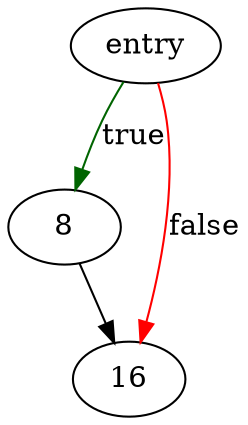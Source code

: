 digraph "dev_ino_compare" {
	// Node definitions.
	2 [label=entry];
	8;
	16;

	// Edge definitions.
	2 -> 8 [
		color=darkgreen
		label=true
	];
	2 -> 16 [
		color=red
		label=false
	];
	8 -> 16;
}